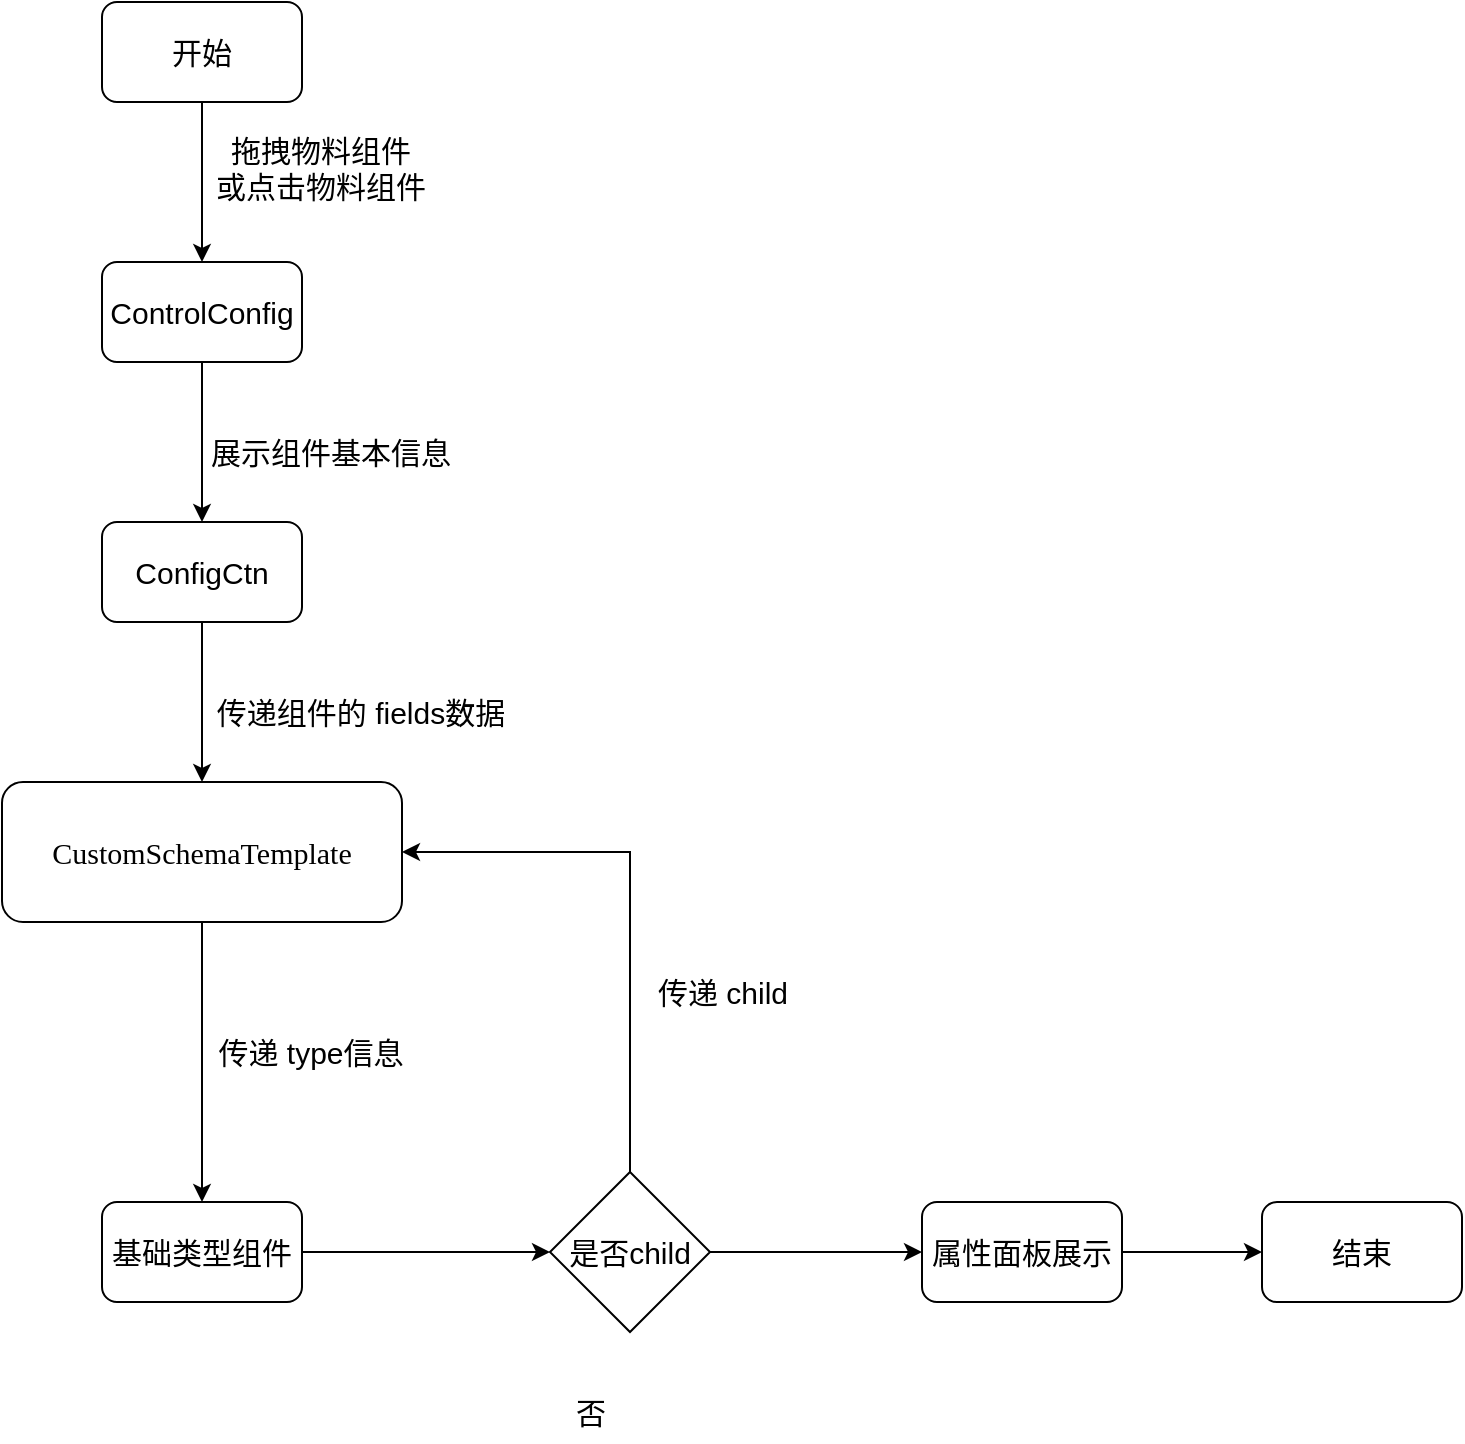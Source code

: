 <mxfile version="24.0.7" type="github">
  <diagram name="第 1 页" id="5nhN6EQOwDwZ_oLLfXot">
    <mxGraphModel dx="2074" dy="1146" grid="1" gridSize="10" guides="1" tooltips="1" connect="1" arrows="1" fold="1" page="1" pageScale="1" pageWidth="827" pageHeight="1169" math="0" shadow="0">
      <root>
        <mxCell id="0" />
        <mxCell id="1" parent="0" />
        <mxCell id="67s019qZUrE5Q8vtILSB-1" value="" style="edgeStyle=orthogonalEdgeStyle;rounded=0;orthogonalLoop=1;jettySize=auto;html=1;fontSize=15;" edge="1" parent="1" source="67s019qZUrE5Q8vtILSB-2" target="67s019qZUrE5Q8vtILSB-4">
          <mxGeometry relative="1" as="geometry" />
        </mxCell>
        <mxCell id="67s019qZUrE5Q8vtILSB-2" value="开始" style="rounded=1;whiteSpace=wrap;html=1;fontSize=15;" vertex="1" parent="1">
          <mxGeometry x="190" y="750" width="100" height="50" as="geometry" />
        </mxCell>
        <mxCell id="67s019qZUrE5Q8vtILSB-3" value="" style="edgeStyle=orthogonalEdgeStyle;rounded=0;orthogonalLoop=1;jettySize=auto;html=1;fontSize=15;" edge="1" parent="1" source="67s019qZUrE5Q8vtILSB-4" target="67s019qZUrE5Q8vtILSB-6">
          <mxGeometry relative="1" as="geometry" />
        </mxCell>
        <mxCell id="67s019qZUrE5Q8vtILSB-4" value="ControlConfig" style="rounded=1;whiteSpace=wrap;html=1;fontSize=15;" vertex="1" parent="1">
          <mxGeometry x="190" y="880" width="100" height="50" as="geometry" />
        </mxCell>
        <mxCell id="67s019qZUrE5Q8vtILSB-5" value="" style="edgeStyle=orthogonalEdgeStyle;rounded=0;orthogonalLoop=1;jettySize=auto;html=1;fontSize=15;" edge="1" parent="1" source="67s019qZUrE5Q8vtILSB-6">
          <mxGeometry relative="1" as="geometry">
            <mxPoint x="240" y="1140" as="targetPoint" />
          </mxGeometry>
        </mxCell>
        <mxCell id="67s019qZUrE5Q8vtILSB-6" value="ConfigCtn" style="rounded=1;whiteSpace=wrap;html=1;fontSize=15;" vertex="1" parent="1">
          <mxGeometry x="190" y="1010" width="100" height="50" as="geometry" />
        </mxCell>
        <mxCell id="67s019qZUrE5Q8vtILSB-7" value="" style="edgeStyle=orthogonalEdgeStyle;rounded=0;orthogonalLoop=1;jettySize=auto;html=1;fontSize=15;" edge="1" parent="1" source="67s019qZUrE5Q8vtILSB-8" target="67s019qZUrE5Q8vtILSB-10">
          <mxGeometry relative="1" as="geometry" />
        </mxCell>
        <mxCell id="67s019qZUrE5Q8vtILSB-8" value="&lt;p class=&quot;MsoNormal&quot; style=&quot;margin: 0pt 0pt 0.0pt; text-align: justify; font-family: &amp;quot;Times New Roman&amp;quot;; font-size: 15px;&quot;&gt;C&lt;span style=&quot;font-family: 宋体; font-size: 15px;&quot;&gt;ustom&lt;/span&gt;&lt;span style=&quot;font-family: 宋体; font-size: 15px;&quot;&gt;S&lt;/span&gt;&lt;span style=&quot;font-family: 宋体; font-size: 15px;&quot;&gt;chema&lt;/span&gt;&lt;span style=&quot;font-family: 宋体; font-size: 15px;&quot;&gt;T&lt;/span&gt;&lt;span style=&quot;font-family: 宋体; font-size: 15px;&quot;&gt;emplate&lt;/span&gt;&lt;/p&gt;" style="rounded=1;whiteSpace=wrap;html=1;fontSize=15;" vertex="1" parent="1">
          <mxGeometry x="140" y="1140" width="200" height="70" as="geometry" />
        </mxCell>
        <mxCell id="67s019qZUrE5Q8vtILSB-9" value="" style="edgeStyle=orthogonalEdgeStyle;rounded=0;orthogonalLoop=1;jettySize=auto;html=1;fontSize=15;" edge="1" parent="1" source="67s019qZUrE5Q8vtILSB-10" target="67s019qZUrE5Q8vtILSB-20">
          <mxGeometry relative="1" as="geometry" />
        </mxCell>
        <mxCell id="67s019qZUrE5Q8vtILSB-10" value="基础类型组件" style="rounded=1;whiteSpace=wrap;html=1;fontSize=15;" vertex="1" parent="1">
          <mxGeometry x="190" y="1350" width="100" height="50" as="geometry" />
        </mxCell>
        <mxCell id="67s019qZUrE5Q8vtILSB-11" value="" style="edgeStyle=orthogonalEdgeStyle;rounded=0;orthogonalLoop=1;jettySize=auto;html=1;fontSize=15;" edge="1" parent="1" source="67s019qZUrE5Q8vtILSB-12" target="67s019qZUrE5Q8vtILSB-13">
          <mxGeometry relative="1" as="geometry" />
        </mxCell>
        <mxCell id="67s019qZUrE5Q8vtILSB-12" value="属性面板展示" style="rounded=1;whiteSpace=wrap;html=1;fontSize=15;" vertex="1" parent="1">
          <mxGeometry x="600" y="1350" width="100" height="50" as="geometry" />
        </mxCell>
        <mxCell id="67s019qZUrE5Q8vtILSB-13" value="结束" style="rounded=1;whiteSpace=wrap;html=1;fontSize=15;" vertex="1" parent="1">
          <mxGeometry x="770" y="1350" width="100" height="50" as="geometry" />
        </mxCell>
        <mxCell id="67s019qZUrE5Q8vtILSB-14" value="拖拽物料组件&lt;br style=&quot;font-size: 15px;&quot;&gt;或点击物料组件" style="text;html=1;align=center;verticalAlign=middle;resizable=0;points=[];autosize=1;strokeColor=none;fillColor=none;fontSize=15;" vertex="1" parent="1">
          <mxGeometry x="234" y="808" width="130" height="50" as="geometry" />
        </mxCell>
        <mxCell id="67s019qZUrE5Q8vtILSB-15" value="展示组件基本信息" style="text;html=1;align=center;verticalAlign=middle;resizable=0;points=[];autosize=1;strokeColor=none;fillColor=none;fontSize=15;" vertex="1" parent="1">
          <mxGeometry x="234" y="960" width="140" height="30" as="geometry" />
        </mxCell>
        <mxCell id="67s019qZUrE5Q8vtILSB-16" value="传递组件的 fields数据" style="text;html=1;align=center;verticalAlign=middle;resizable=0;points=[];autosize=1;strokeColor=none;fillColor=none;fontSize=15;" vertex="1" parent="1">
          <mxGeometry x="234" y="1090" width="170" height="30" as="geometry" />
        </mxCell>
        <mxCell id="67s019qZUrE5Q8vtILSB-17" value="传递 type信息" style="text;html=1;align=center;verticalAlign=middle;resizable=0;points=[];autosize=1;strokeColor=none;fillColor=none;fontSize=15;" vertex="1" parent="1">
          <mxGeometry x="234" y="1260" width="120" height="30" as="geometry" />
        </mxCell>
        <mxCell id="67s019qZUrE5Q8vtILSB-18" style="edgeStyle=orthogonalEdgeStyle;rounded=0;orthogonalLoop=1;jettySize=auto;html=1;exitX=0.5;exitY=0;exitDx=0;exitDy=0;entryX=1;entryY=0.5;entryDx=0;entryDy=0;fontSize=15;" edge="1" parent="1" source="67s019qZUrE5Q8vtILSB-20" target="67s019qZUrE5Q8vtILSB-8">
          <mxGeometry relative="1" as="geometry" />
        </mxCell>
        <mxCell id="67s019qZUrE5Q8vtILSB-19" value="" style="edgeStyle=orthogonalEdgeStyle;rounded=0;orthogonalLoop=1;jettySize=auto;html=1;fontSize=15;" edge="1" parent="1" source="67s019qZUrE5Q8vtILSB-20" target="67s019qZUrE5Q8vtILSB-12">
          <mxGeometry relative="1" as="geometry" />
        </mxCell>
        <mxCell id="67s019qZUrE5Q8vtILSB-20" value="是否child" style="rhombus;whiteSpace=wrap;html=1;fontSize=15;" vertex="1" parent="1">
          <mxGeometry x="414" y="1335" width="80" height="80" as="geometry" />
        </mxCell>
        <mxCell id="67s019qZUrE5Q8vtILSB-21" value="否" style="text;html=1;align=center;verticalAlign=middle;resizable=0;points=[];autosize=1;strokeColor=none;fillColor=none;fontSize=15;" vertex="1" parent="1">
          <mxGeometry x="414" y="1440" width="40" height="30" as="geometry" />
        </mxCell>
        <mxCell id="67s019qZUrE5Q8vtILSB-22" value="传递 child" style="text;html=1;align=center;verticalAlign=middle;resizable=0;points=[];autosize=1;strokeColor=none;fillColor=none;fontSize=15;" vertex="1" parent="1">
          <mxGeometry x="455" y="1230" width="90" height="30" as="geometry" />
        </mxCell>
      </root>
    </mxGraphModel>
  </diagram>
</mxfile>
